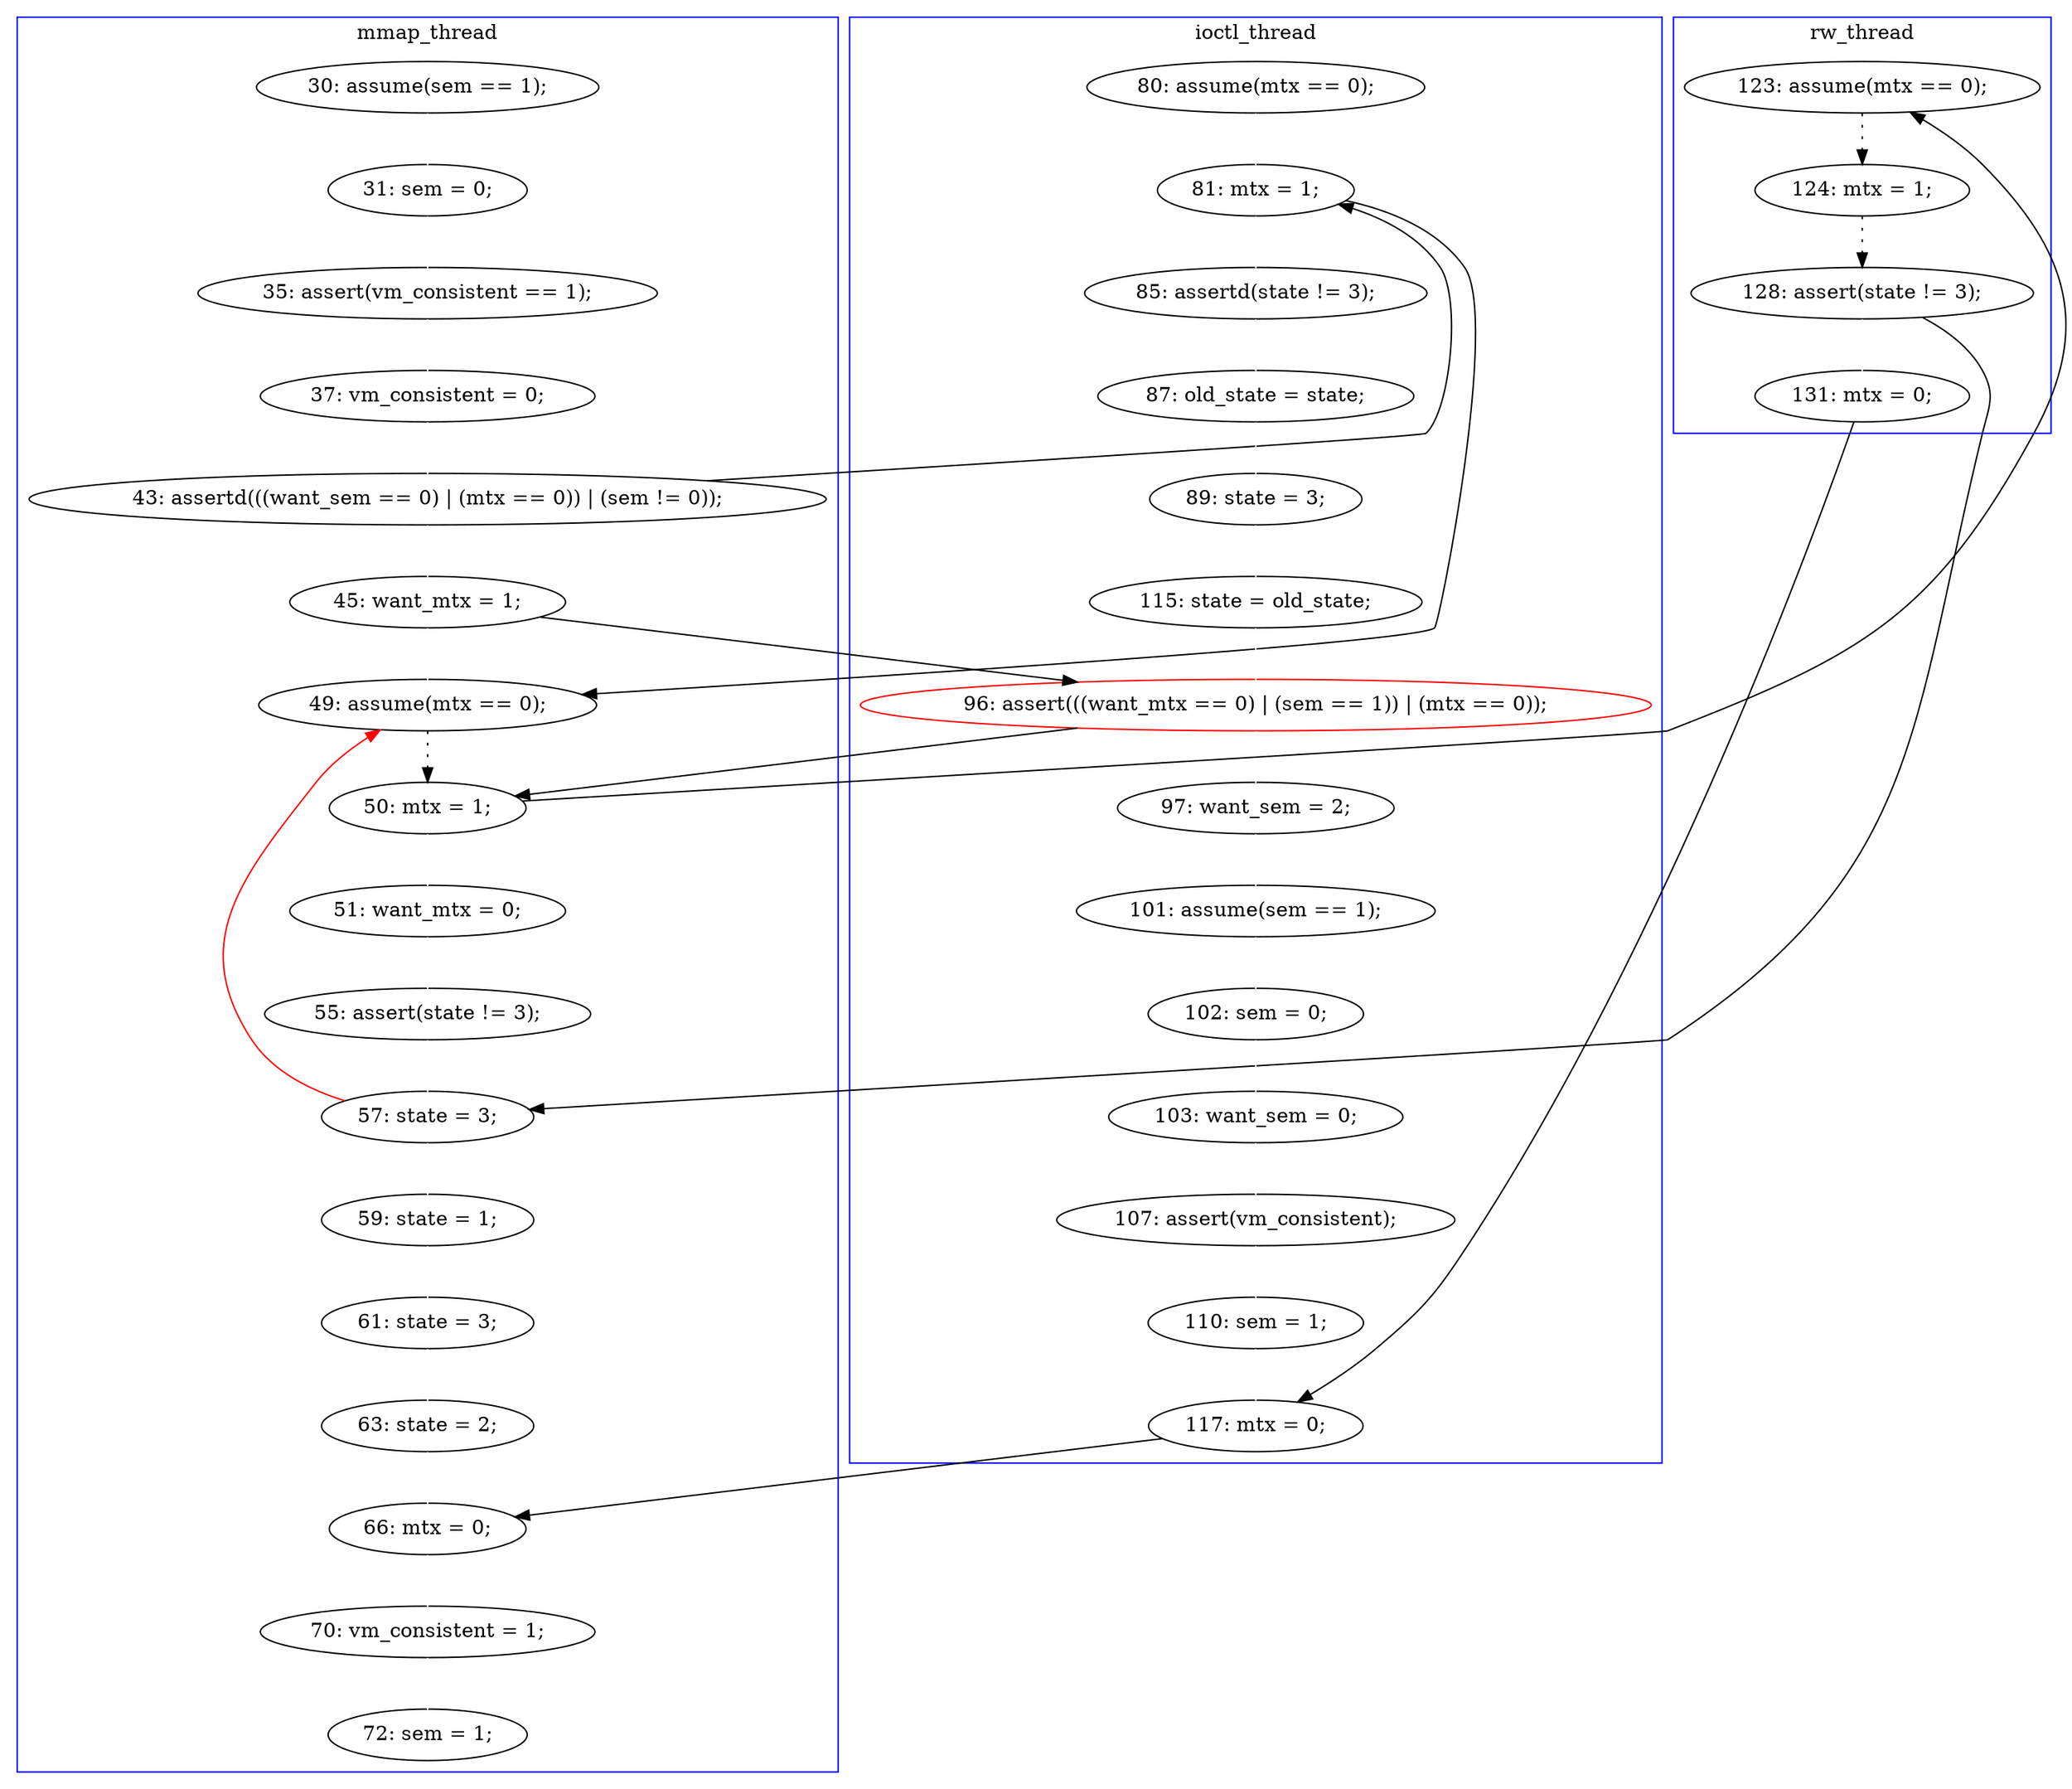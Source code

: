 digraph Counterexample {
	27 -> 36 [color = white, style = solid]
	11 -> 12 [color = white, style = solid]
	47 -> 50 [color = white, style = solid]
	26 -> 29 [color = black, style = solid, constraint = false]
	41 -> 43 [color = white, style = solid]
	17 -> 18 [color = white, style = solid]
	19 -> 20 [color = white, style = solid]
	29 -> 32 [color = black, style = solid, constraint = false]
	40 -> 44 [color = white, style = solid]
	33 -> 34 [color = black, style = dotted]
	24 -> 26 [color = white, style = solid]
	29 -> 30 [color = white, style = solid]
	43 -> 50 [color = black, style = solid, constraint = false]
	45 -> 47 [color = white, style = solid]
	42 -> 43 [color = black, style = solid, constraint = false]
	37 -> 38 [color = white, style = solid]
	13 -> 14 [color = white, style = solid]
	35 -> 40 [color = white, style = solid]
	36 -> 37 [color = white, style = solid]
	38 -> 39 [color = white, style = solid]
	30 -> 35 [color = white, style = solid]
	12 -> 13 [color = white, style = solid]
	20 -> 21 [color = white, style = solid]
	51 -> 52 [color = white, style = solid]
	50 -> 51 [color = white, style = solid]
	20 -> 28 [color = black, style = solid, constraint = false]
	22 -> 23 [color = white, style = solid]
	40 -> 28 [color = red, style = solid, constraint = false]
	18 -> 28 [color = white, style = solid]
	28 -> 29 [color = black, style = dotted]
	18 -> 26 [color = black, style = solid, constraint = false]
	21 -> 22 [color = white, style = solid]
	32 -> 33 [color = black, style = dotted]
	17 -> 20 [color = black, style = solid, constraint = false]
	34 -> 40 [color = black, style = solid, constraint = false]
	39 -> 41 [color = white, style = solid]
	23 -> 24 [color = white, style = solid]
	14 -> 17 [color = white, style = solid]
	26 -> 27 [color = white, style = solid]
	44 -> 45 [color = white, style = solid]
	34 -> 42 [color = white, style = solid]
	subgraph cluster3 {
		label = rw_thread
		color = blue
		32  [label = "123: assume(mtx == 0);"]
		34  [label = "128: assert(state != 3);"]
		33  [label = "124: mtx = 1;"]
		42  [label = "131: mtx = 0;"]
	}
	subgraph cluster1 {
		label = mmap_thread
		color = blue
		11  [label = "30: assume(sem == 1);"]
		29  [label = "50: mtx = 1;"]
		52  [label = "72: sem = 1;"]
		35  [label = "55: assert(state != 3);"]
		44  [label = "59: state = 1;"]
		30  [label = "51: want_mtx = 0;"]
		45  [label = "61: state = 3;"]
		14  [label = "37: vm_consistent = 0;"]
		17  [label = "43: assertd(((want_sem == 0) | (mtx == 0)) | (sem != 0));"]
		47  [label = "63: state = 2;"]
		40  [label = "57: state = 3;"]
		50  [label = "66: mtx = 0;"]
		28  [label = "49: assume(mtx == 0);"]
		13  [label = "35: assert(vm_consistent == 1);"]
		18  [label = "45: want_mtx = 1;"]
		12  [label = "31: sem = 0;"]
		51  [label = "70: vm_consistent = 1;"]
	}
	subgraph cluster2 {
		label = ioctl_thread
		color = blue
		43  [label = "117: mtx = 0;"]
		20  [label = "81: mtx = 1;"]
		27  [label = "97: want_sem = 2;"]
		39  [label = "107: assert(vm_consistent);"]
		41  [label = "110: sem = 1;"]
		21  [label = "85: assertd(state != 3);"]
		19  [label = "80: assume(mtx == 0);"]
		26  [label = "96: assert(((want_mtx == 0) | (sem == 1)) | (mtx == 0));", color = red]
		24  [label = "115: state = old_state;"]
		36  [label = "101: assume(sem == 1);"]
		22  [label = "87: old_state = state;"]
		37  [label = "102: sem = 0;"]
		23  [label = "89: state = 3;"]
		38  [label = "103: want_sem = 0;"]
	}
}